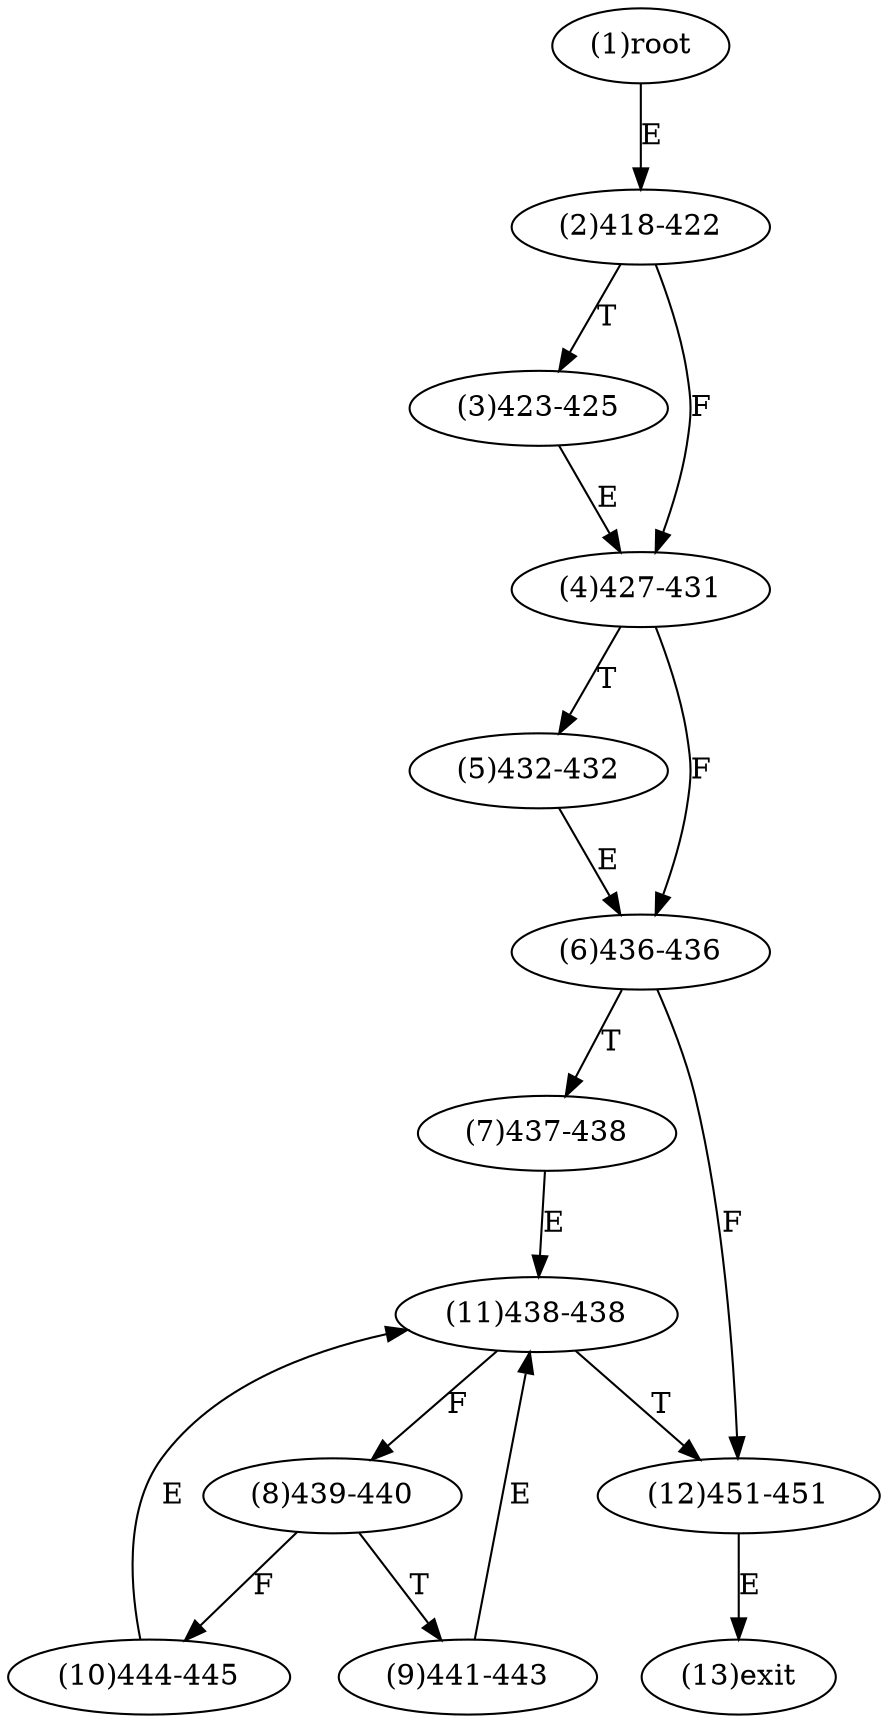 digraph "" { 
1[ label="(1)root"];
2[ label="(2)418-422"];
3[ label="(3)423-425"];
4[ label="(4)427-431"];
5[ label="(5)432-432"];
6[ label="(6)436-436"];
7[ label="(7)437-438"];
8[ label="(8)439-440"];
9[ label="(9)441-443"];
10[ label="(10)444-445"];
11[ label="(11)438-438"];
12[ label="(12)451-451"];
13[ label="(13)exit"];
1->2[ label="E"];
2->4[ label="F"];
2->3[ label="T"];
3->4[ label="E"];
4->6[ label="F"];
4->5[ label="T"];
5->6[ label="E"];
6->12[ label="F"];
6->7[ label="T"];
7->11[ label="E"];
8->10[ label="F"];
8->9[ label="T"];
9->11[ label="E"];
10->11[ label="E"];
11->8[ label="F"];
11->12[ label="T"];
12->13[ label="E"];
}
